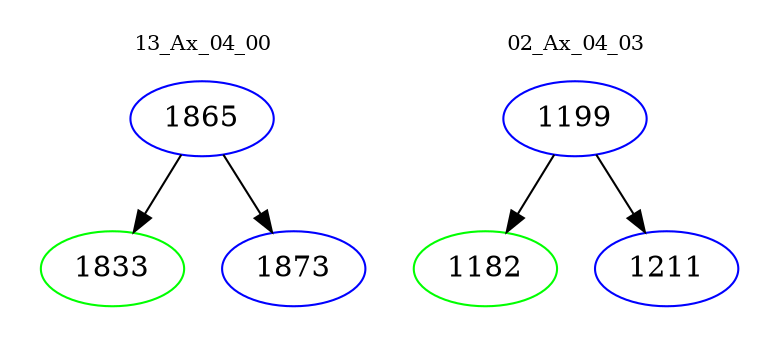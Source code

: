 digraph{
subgraph cluster_0 {
color = white
label = "13_Ax_04_00";
fontsize=10;
T0_1865 [label="1865", color="blue"]
T0_1865 -> T0_1833 [color="black"]
T0_1833 [label="1833", color="green"]
T0_1865 -> T0_1873 [color="black"]
T0_1873 [label="1873", color="blue"]
}
subgraph cluster_1 {
color = white
label = "02_Ax_04_03";
fontsize=10;
T1_1199 [label="1199", color="blue"]
T1_1199 -> T1_1182 [color="black"]
T1_1182 [label="1182", color="green"]
T1_1199 -> T1_1211 [color="black"]
T1_1211 [label="1211", color="blue"]
}
}
